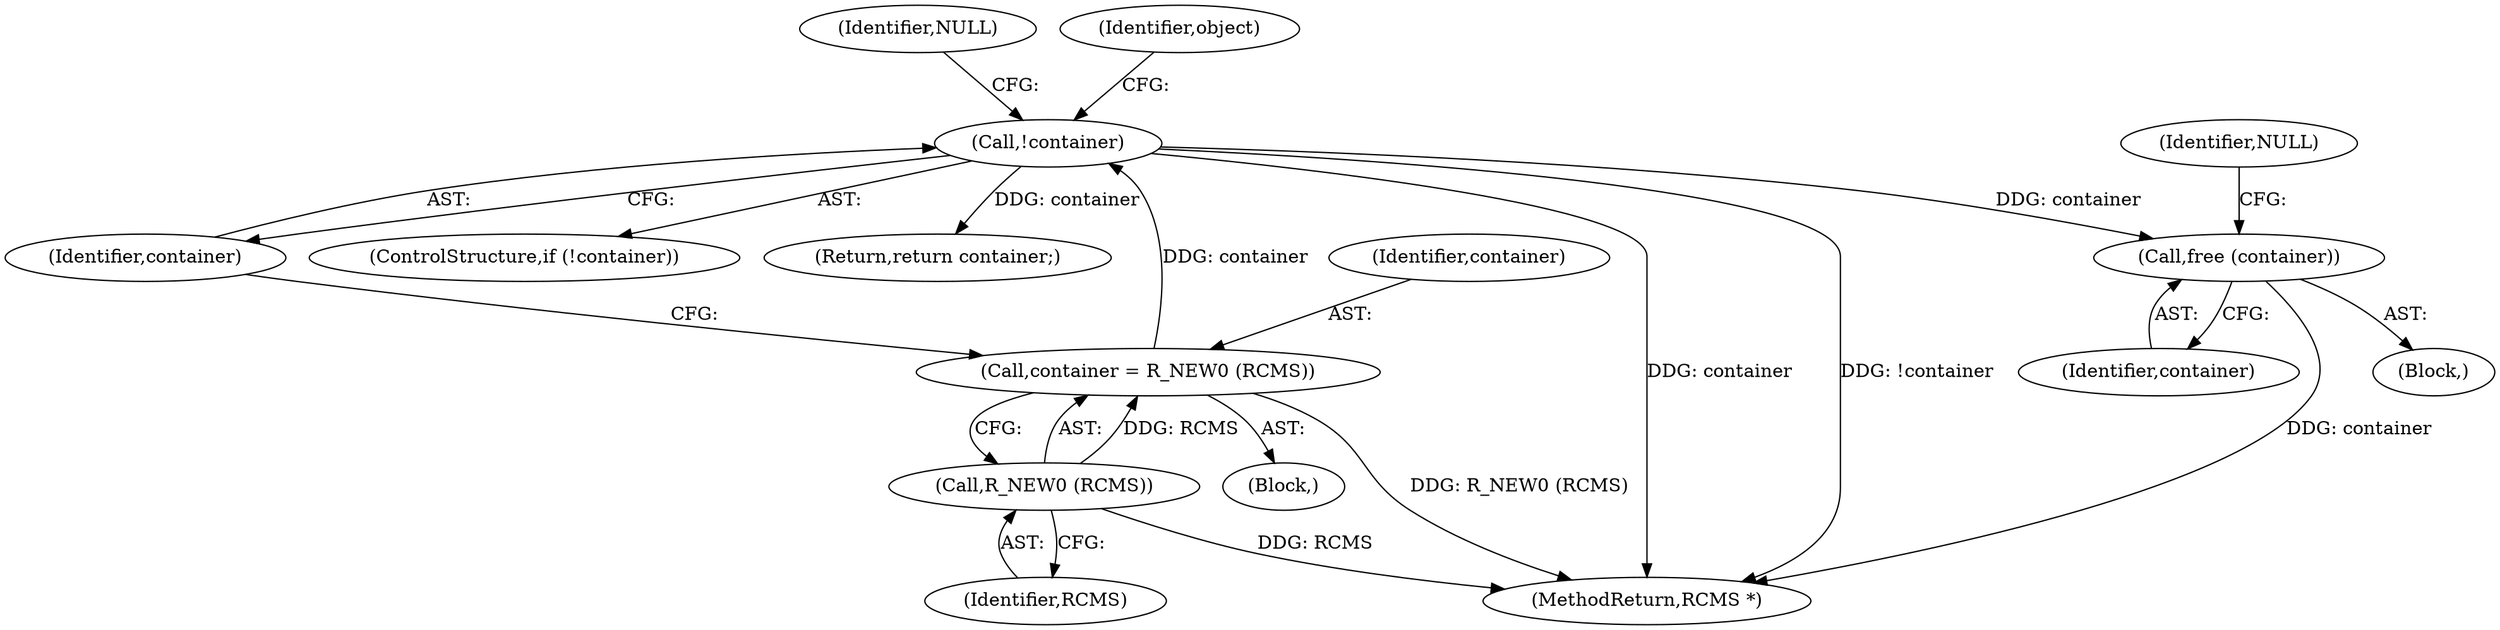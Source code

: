 digraph "0_radare2_7ab66cca5bbdf6cb2d69339ef4f513d95e532dbf@API" {
"1000167" [label="(Call,free (container))"];
"1000120" [label="(Call,!container)"];
"1000115" [label="(Call,container = R_NEW0 (RCMS))"];
"1000117" [label="(Call,R_NEW0 (RCMS))"];
"1000124" [label="(Identifier,NULL)"];
"1000164" [label="(Block,)"];
"1000117" [label="(Call,R_NEW0 (RCMS))"];
"1000115" [label="(Call,container = R_NEW0 (RCMS))"];
"1000119" [label="(ControlStructure,if (!container))"];
"1000214" [label="(Return,return container;)"];
"1000168" [label="(Identifier,container)"];
"1000126" [label="(Identifier,object)"];
"1000116" [label="(Identifier,container)"];
"1000121" [label="(Identifier,container)"];
"1000118" [label="(Identifier,RCMS)"];
"1000167" [label="(Call,free (container))"];
"1000120" [label="(Call,!container)"];
"1000216" [label="(MethodReturn,RCMS *)"];
"1000103" [label="(Block,)"];
"1000170" [label="(Identifier,NULL)"];
"1000167" -> "1000164"  [label="AST: "];
"1000167" -> "1000168"  [label="CFG: "];
"1000168" -> "1000167"  [label="AST: "];
"1000170" -> "1000167"  [label="CFG: "];
"1000167" -> "1000216"  [label="DDG: container"];
"1000120" -> "1000167"  [label="DDG: container"];
"1000120" -> "1000119"  [label="AST: "];
"1000120" -> "1000121"  [label="CFG: "];
"1000121" -> "1000120"  [label="AST: "];
"1000124" -> "1000120"  [label="CFG: "];
"1000126" -> "1000120"  [label="CFG: "];
"1000120" -> "1000216"  [label="DDG: container"];
"1000120" -> "1000216"  [label="DDG: !container"];
"1000115" -> "1000120"  [label="DDG: container"];
"1000120" -> "1000214"  [label="DDG: container"];
"1000115" -> "1000103"  [label="AST: "];
"1000115" -> "1000117"  [label="CFG: "];
"1000116" -> "1000115"  [label="AST: "];
"1000117" -> "1000115"  [label="AST: "];
"1000121" -> "1000115"  [label="CFG: "];
"1000115" -> "1000216"  [label="DDG: R_NEW0 (RCMS)"];
"1000117" -> "1000115"  [label="DDG: RCMS"];
"1000117" -> "1000118"  [label="CFG: "];
"1000118" -> "1000117"  [label="AST: "];
"1000117" -> "1000216"  [label="DDG: RCMS"];
}
